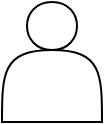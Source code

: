 <mxfile version="24.7.14">
  <diagram name="Página-1" id="tKrWnyHKtVhjj6xTfCoR">
    <mxGraphModel dx="1290" dy="682" grid="1" gridSize="10" guides="1" tooltips="1" connect="1" arrows="1" fold="1" page="1" pageScale="1" pageWidth="827" pageHeight="1169" math="0" shadow="0">
      <root>
        <mxCell id="0" />
        <mxCell id="1" parent="0" />
        <mxCell id="YpY1-PrDq_Nd8Y185Px1-1" value="" style="shape=actor;whiteSpace=wrap;html=1;" vertex="1" parent="1">
          <mxGeometry x="120" y="80" width="50" height="60" as="geometry" />
        </mxCell>
      </root>
    </mxGraphModel>
  </diagram>
</mxfile>
